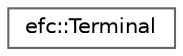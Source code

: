 digraph "Graphical Class Hierarchy"
{
 // LATEX_PDF_SIZE
  bgcolor="transparent";
  edge [fontname=Helvetica,fontsize=10,labelfontname=Helvetica,labelfontsize=10];
  node [fontname=Helvetica,fontsize=10,shape=box,height=0.2,width=0.4];
  rankdir="LR";
  Node0 [label="efc::Terminal",height=0.2,width=0.4,color="grey40", fillcolor="white", style="filled",URL="$classefc_1_1Terminal.html",tooltip="Terminal class to manage the terminal through curses."];
}
